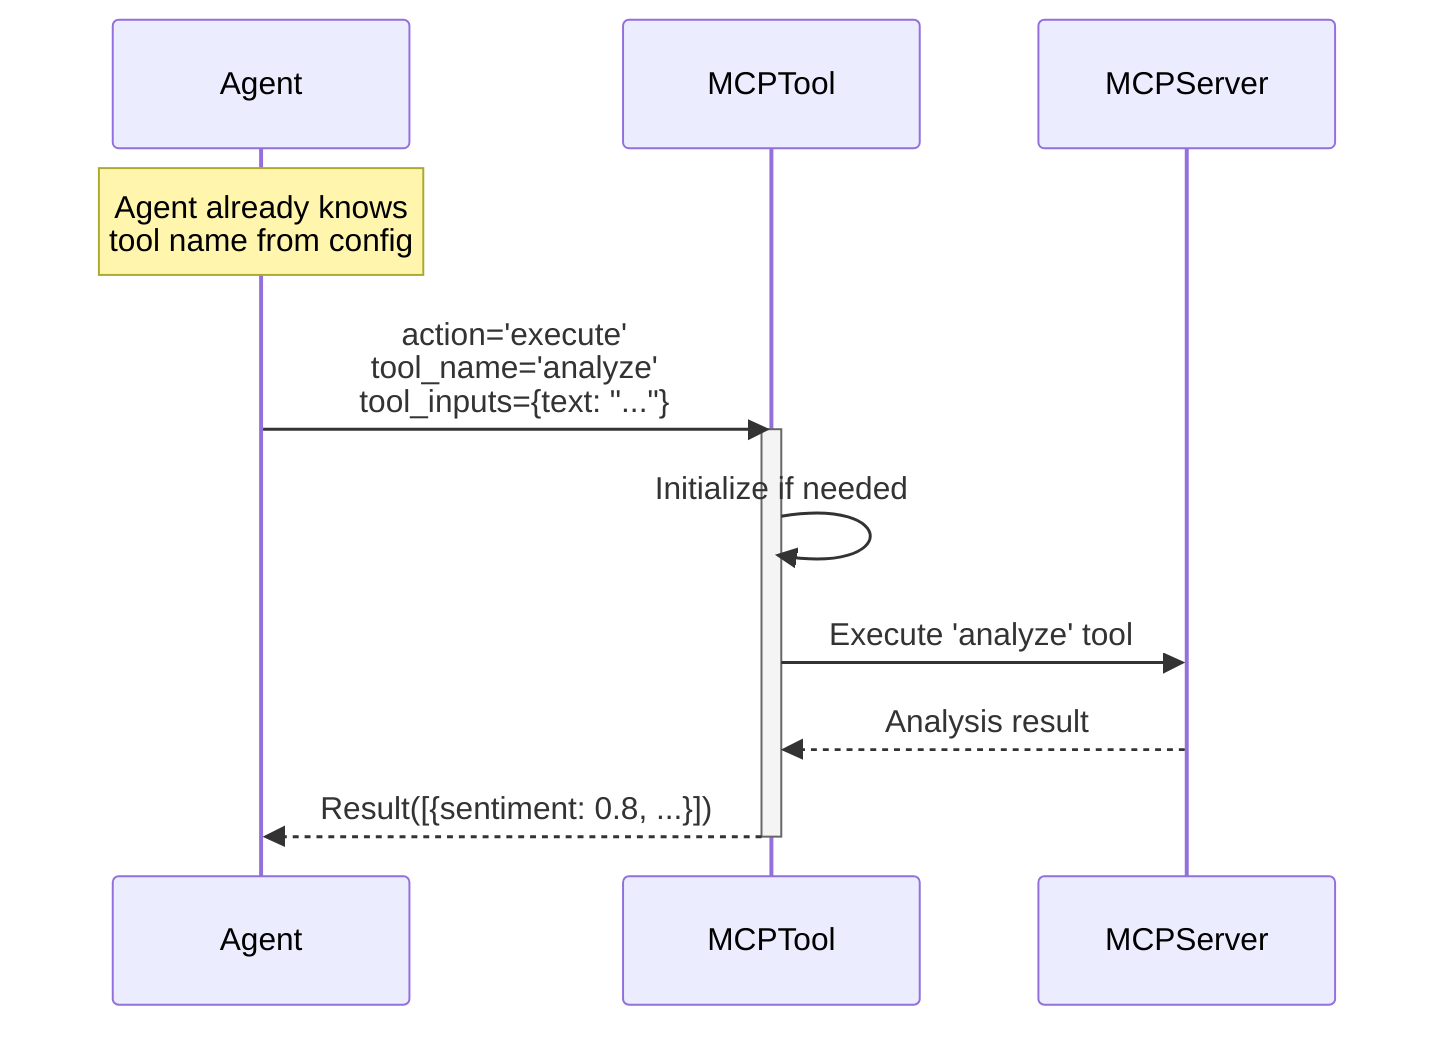 sequenceDiagram
    participant Agent
    participant MCPTool
    participant MCPServer
    
    Note over Agent: Agent already knows<br/>tool name from config
    
    Agent->>MCPTool: action='execute'<br/>tool_name='analyze'<br/>tool_inputs={text: "..."}
    activate MCPTool
    MCPTool->>MCPTool: Initialize if needed
    MCPTool->>MCPServer: Execute 'analyze' tool
    MCPServer-->>MCPTool: Analysis result
    MCPTool-->>Agent: Result([{sentiment: 0.8, ...}])
    deactivate MCPTool